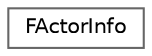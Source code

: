 digraph "类继承关系图"
{
 // INTERACTIVE_SVG=YES
 // LATEX_PDF_SIZE
  bgcolor="transparent";
  edge [fontname=Helvetica,fontsize=10,labelfontname=Helvetica,labelfontsize=10];
  node [fontname=Helvetica,fontsize=10,shape=box,height=0.2,width=0.4];
  rankdir="LR";
  Node0 [id="Node000000",label="FActorInfo",height=0.2,width=0.4,color="grey40", fillcolor="white", style="filled",URL="$d9/d05/structFActorInfo.html",tooltip="A view over an actor and its properties."];
}
